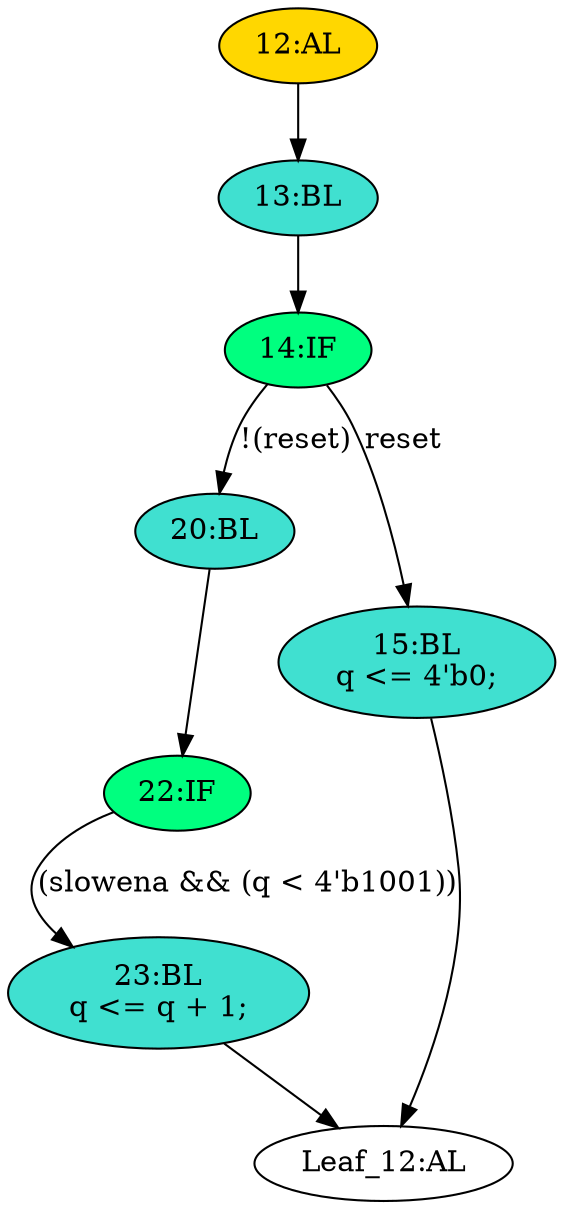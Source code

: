 strict digraph "" {
	node [label="\N"];
	"22:IF"	[ast="<pyverilog.vparser.ast.IfStatement object at 0x7fc80d0ae3d0>",
		fillcolor=springgreen,
		label="22:IF",
		statements="[]",
		style=filled,
		typ=IfStatement];
	"23:BL"	[ast="<pyverilog.vparser.ast.Block object at 0x7fc80d0ae550>",
		fillcolor=turquoise,
		label="23:BL
q <= q + 1;",
		statements="[<pyverilog.vparser.ast.NonblockingSubstitution object at 0x7fc80d0ae590>]",
		style=filled,
		typ=Block];
	"22:IF" -> "23:BL"	[cond="['slowena', 'q']",
		label="(slowena && (q < 4'b1001))",
		lineno=22];
	"20:BL"	[ast="<pyverilog.vparser.ast.Block object at 0x7fc80d0aea50>",
		fillcolor=turquoise,
		label="20:BL",
		statements="[]",
		style=filled,
		typ=Block];
	"20:BL" -> "22:IF"	[cond="[]",
		lineno=None];
	"15:BL"	[ast="<pyverilog.vparser.ast.Block object at 0x7fc80d0aea10>",
		fillcolor=turquoise,
		label="15:BL
q <= 4'b0;",
		statements="[<pyverilog.vparser.ast.NonblockingSubstitution object at 0x7fc80d0ae8d0>]",
		style=filled,
		typ=Block];
	"Leaf_12:AL"	[def_var="['q']",
		label="Leaf_12:AL"];
	"15:BL" -> "Leaf_12:AL"	[cond="[]",
		lineno=None];
	"13:BL"	[ast="<pyverilog.vparser.ast.Block object at 0x7fc80d0aead0>",
		fillcolor=turquoise,
		label="13:BL",
		statements="[]",
		style=filled,
		typ=Block];
	"14:IF"	[ast="<pyverilog.vparser.ast.IfStatement object at 0x7fc80d0aeb10>",
		fillcolor=springgreen,
		label="14:IF",
		statements="[]",
		style=filled,
		typ=IfStatement];
	"13:BL" -> "14:IF"	[cond="[]",
		lineno=None];
	"14:IF" -> "20:BL"	[cond="['reset']",
		label="!(reset)",
		lineno=14];
	"14:IF" -> "15:BL"	[cond="['reset']",
		label=reset,
		lineno=14];
	"12:AL"	[ast="<pyverilog.vparser.ast.Always object at 0x7fc80d0aebd0>",
		clk_sens=True,
		fillcolor=gold,
		label="12:AL",
		sens="['clk']",
		statements="[]",
		style=filled,
		typ=Always,
		use_var="['reset', 'q', 'slowena']"];
	"12:AL" -> "13:BL"	[cond="[]",
		lineno=None];
	"23:BL" -> "Leaf_12:AL"	[cond="[]",
		lineno=None];
}
